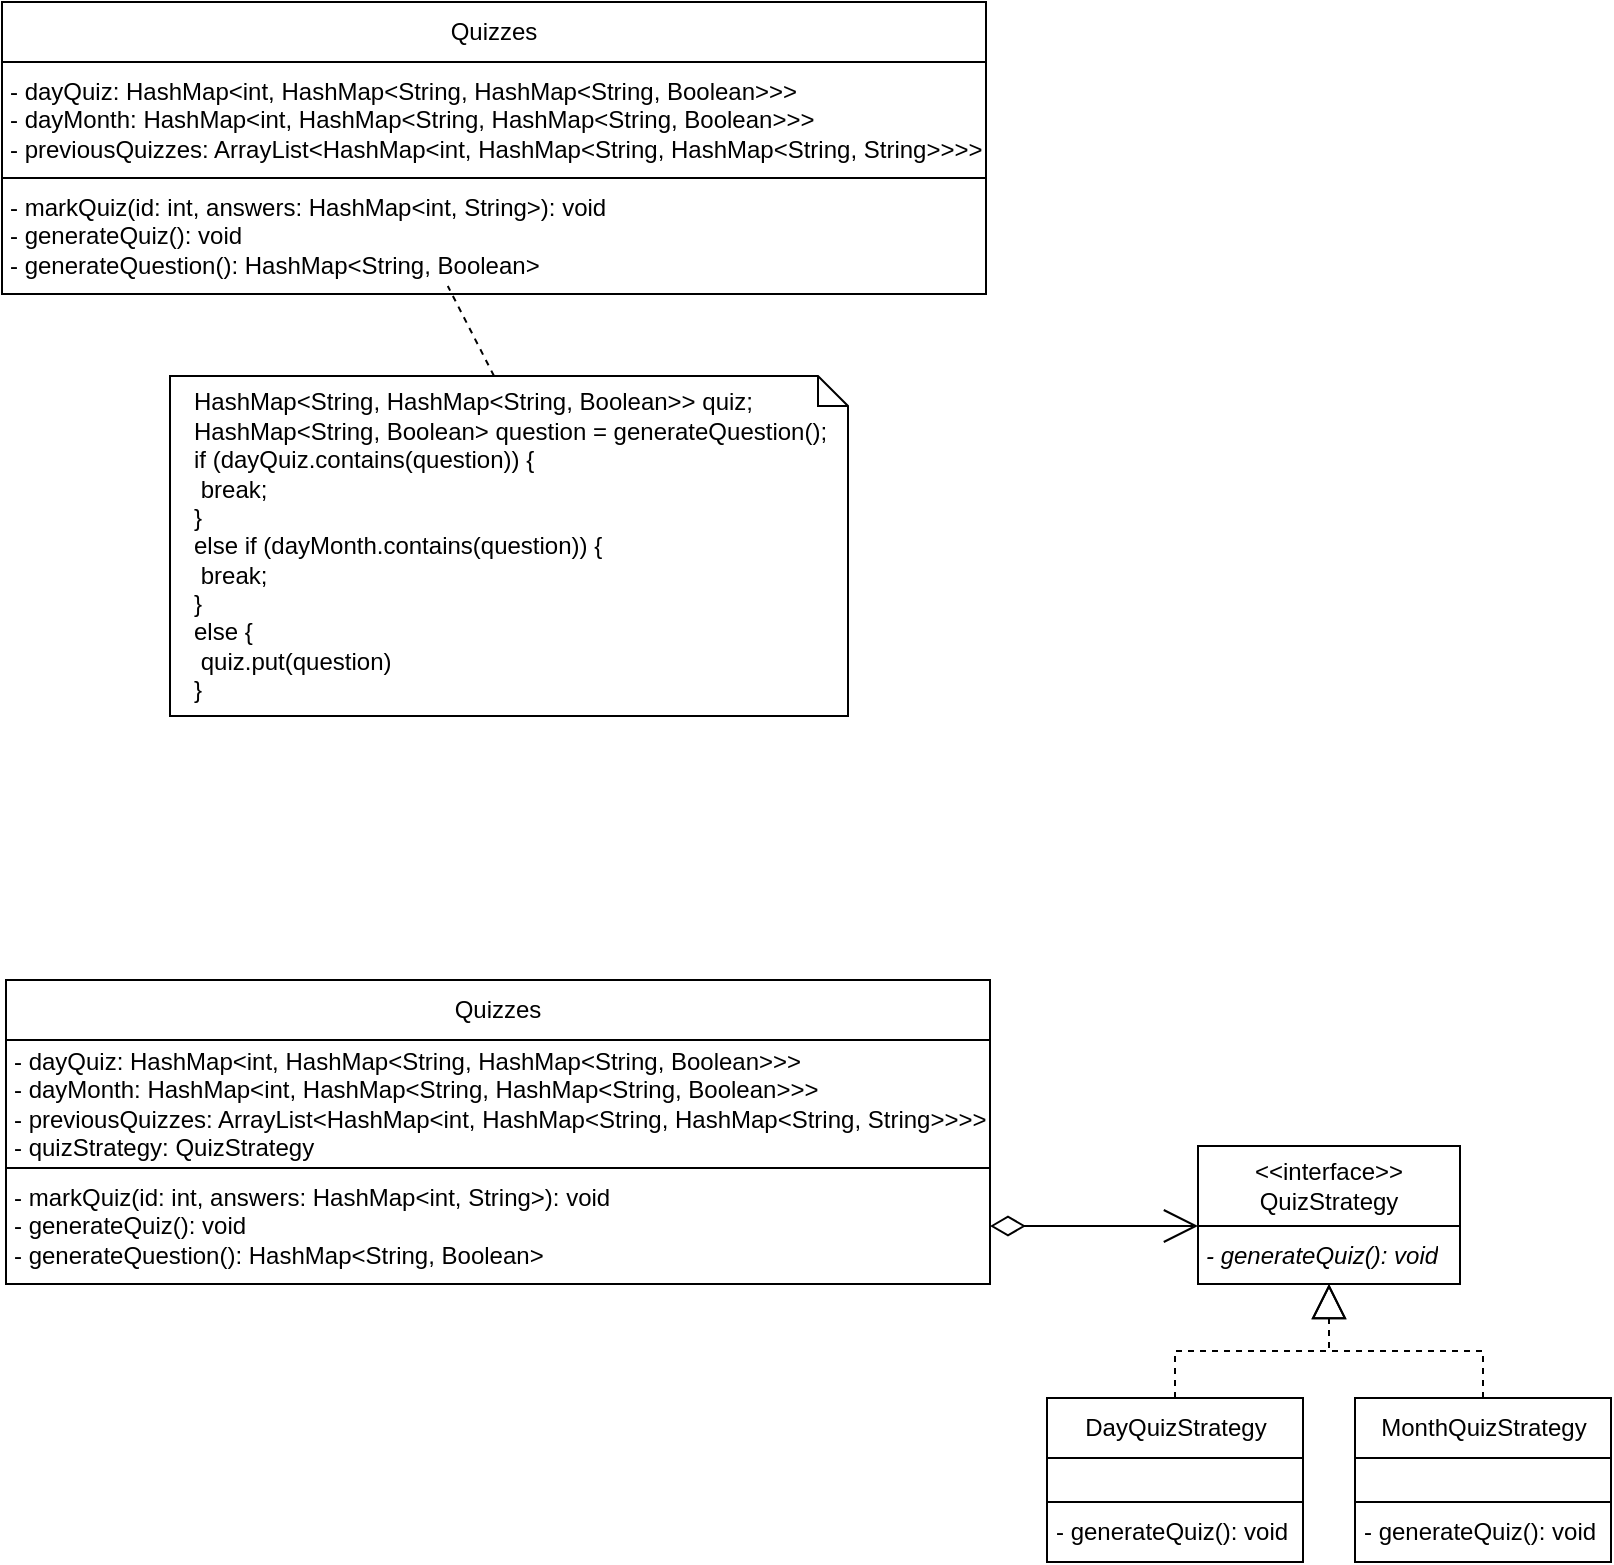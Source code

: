 <mxfile version="20.8.13" type="github">
  <diagram name="Page-1" id="xlT_0RJZ5c4lEZYv1TRu">
    <mxGraphModel dx="2261" dy="756" grid="0" gridSize="10" guides="1" tooltips="1" connect="1" arrows="1" fold="1" page="1" pageScale="1" pageWidth="827" pageHeight="1169" math="0" shadow="0">
      <root>
        <mxCell id="0" />
        <mxCell id="1" parent="0" />
        <mxCell id="6Q4vHjvEwtIpXRmgnlTA-1" value="Quizzes" style="rounded=0;whiteSpace=wrap;html=1;" parent="1" vertex="1">
          <mxGeometry x="-811" y="21" width="492" height="30" as="geometry" />
        </mxCell>
        <mxCell id="6Q4vHjvEwtIpXRmgnlTA-2" value="- dayQuiz: HashMap&amp;lt;int, HashMap&amp;lt;String, HashMap&amp;lt;String, Boolean&amp;gt;&amp;gt;&amp;gt;&lt;br&gt;- dayMonth: HashMap&amp;lt;int, HashMap&amp;lt;String, HashMap&amp;lt;String, Boolean&amp;gt;&amp;gt;&amp;gt;&lt;br&gt;- previousQuizzes: ArrayList&amp;lt;HashMap&amp;lt;int, HashMap&amp;lt;String, HashMap&amp;lt;String, String&amp;gt;&amp;gt;&amp;gt;&amp;gt;" style="rounded=0;whiteSpace=wrap;html=1;align=left;spacingLeft=2;" parent="1" vertex="1">
          <mxGeometry x="-811" y="51" width="492" height="58" as="geometry" />
        </mxCell>
        <mxCell id="6Q4vHjvEwtIpXRmgnlTA-3" value="- markQuiz(id: int, answers: HashMap&amp;lt;int, String&amp;gt;): void&lt;br style=&quot;border-color: var(--border-color); background-color: rgb(255, 255, 255);&quot;&gt;&lt;span style=&quot;background-color: rgb(255, 255, 255);&quot;&gt;- generateQuiz(): void&lt;/span&gt;&lt;br style=&quot;border-color: var(--border-color); background-color: rgb(255, 255, 255);&quot;&gt;&lt;span style=&quot;background-color: rgb(255, 255, 255);&quot;&gt;- generateQuestion(): HashMap&amp;lt;String, Boolean&amp;gt;&amp;nbsp;&lt;/span&gt;" style="rounded=0;whiteSpace=wrap;html=1;align=left;spacingLeft=2;" parent="1" vertex="1">
          <mxGeometry x="-811" y="109" width="492" height="58" as="geometry" />
        </mxCell>
        <mxCell id="6Q4vHjvEwtIpXRmgnlTA-8" value="Quizzes" style="rounded=0;whiteSpace=wrap;html=1;" parent="1" vertex="1">
          <mxGeometry x="-809" y="510" width="492" height="30" as="geometry" />
        </mxCell>
        <mxCell id="6Q4vHjvEwtIpXRmgnlTA-9" value="- dayQuiz: HashMap&amp;lt;int, HashMap&amp;lt;String, HashMap&amp;lt;String, Boolean&amp;gt;&amp;gt;&amp;gt;&lt;br&gt;- dayMonth: HashMap&amp;lt;int, HashMap&amp;lt;String, HashMap&amp;lt;String, Boolean&amp;gt;&amp;gt;&amp;gt;&lt;br&gt;- previousQuizzes: ArrayList&amp;lt;HashMap&amp;lt;int, HashMap&amp;lt;String, HashMap&amp;lt;String, String&amp;gt;&amp;gt;&amp;gt;&amp;gt;&lt;br&gt;- quizStrategy: QuizStrategy" style="rounded=0;whiteSpace=wrap;html=1;align=left;spacingLeft=2;" parent="1" vertex="1">
          <mxGeometry x="-809" y="540" width="492" height="64" as="geometry" />
        </mxCell>
        <mxCell id="6Q4vHjvEwtIpXRmgnlTA-10" value="- markQuiz(id: int, answers: HashMap&amp;lt;int, String&amp;gt;): void&lt;br style=&quot;border-color: var(--border-color); background-color: rgb(255, 255, 255);&quot;&gt;&lt;span style=&quot;background-color: rgb(255, 255, 255);&quot;&gt;- generateQuiz(): void&lt;/span&gt;&lt;br style=&quot;border-color: var(--border-color); background-color: rgb(255, 255, 255);&quot;&gt;&lt;span style=&quot;background-color: rgb(255, 255, 255);&quot;&gt;- generateQuestion(): HashMap&amp;lt;String, Boolean&amp;gt;&amp;nbsp;&lt;/span&gt;" style="rounded=0;whiteSpace=wrap;html=1;align=left;spacingLeft=2;" parent="1" vertex="1">
          <mxGeometry x="-809" y="604" width="492" height="58" as="geometry" />
        </mxCell>
        <mxCell id="6Q4vHjvEwtIpXRmgnlTA-28" style="edgeStyle=orthogonalEdgeStyle;rounded=0;orthogonalLoop=1;jettySize=auto;html=1;entryX=0.5;entryY=1;entryDx=0;entryDy=0;startArrow=none;startFill=0;endArrow=block;endFill=0;startSize=15;endSize=15;dashed=1;" parent="1" source="6Q4vHjvEwtIpXRmgnlTA-15" target="6Q4vHjvEwtIpXRmgnlTA-23" edge="1">
          <mxGeometry relative="1" as="geometry" />
        </mxCell>
        <mxCell id="6Q4vHjvEwtIpXRmgnlTA-15" value="DayQuizStrategy" style="rounded=0;whiteSpace=wrap;html=1;" parent="1" vertex="1">
          <mxGeometry x="-288.5" y="719" width="128" height="30" as="geometry" />
        </mxCell>
        <mxCell id="6Q4vHjvEwtIpXRmgnlTA-17" value="- generateQuiz(): void&lt;span style=&quot;border-color: var(--border-color); background-color: rgb(255, 255, 255);&quot;&gt;&amp;nbsp;&lt;/span&gt;" style="rounded=0;whiteSpace=wrap;html=1;align=left;spacingLeft=2;" parent="1" vertex="1">
          <mxGeometry x="-288.5" y="771" width="128" height="30" as="geometry" />
        </mxCell>
        <mxCell id="6Q4vHjvEwtIpXRmgnlTA-21" value="&amp;lt;&amp;lt;interface&amp;gt;&amp;gt;&lt;br&gt;QuizStrategy" style="rounded=0;whiteSpace=wrap;html=1;" parent="1" vertex="1">
          <mxGeometry x="-213" y="593" width="131" height="40" as="geometry" />
        </mxCell>
        <mxCell id="6Q4vHjvEwtIpXRmgnlTA-22" style="edgeStyle=orthogonalEdgeStyle;rounded=0;orthogonalLoop=1;jettySize=auto;html=1;exitX=0;exitY=0;exitDx=0;exitDy=0;entryX=1;entryY=0.5;entryDx=0;entryDy=0;endArrow=diamondThin;endFill=0;startArrow=open;startFill=0;endSize=15;startSize=15;" parent="1" source="6Q4vHjvEwtIpXRmgnlTA-23" target="6Q4vHjvEwtIpXRmgnlTA-10" edge="1">
          <mxGeometry relative="1" as="geometry">
            <mxPoint x="-317.0" y="633" as="targetPoint" />
            <Array as="points">
              <mxPoint x="-236" y="633" />
              <mxPoint x="-236" y="633" />
            </Array>
          </mxGeometry>
        </mxCell>
        <mxCell id="6Q4vHjvEwtIpXRmgnlTA-23" value="&lt;i&gt;&lt;span style=&quot;background-color: rgb(255, 255, 255);&quot;&gt;- generateQuiz(): void&lt;/span&gt;&lt;span style=&quot;background-color: rgb(255, 255, 255);&quot;&gt;&amp;nbsp;&lt;/span&gt;&lt;/i&gt;" style="rounded=0;whiteSpace=wrap;html=1;align=left;spacingLeft=2;" parent="1" vertex="1">
          <mxGeometry x="-213" y="633" width="131" height="29" as="geometry" />
        </mxCell>
        <mxCell id="6Q4vHjvEwtIpXRmgnlTA-24" value="" style="rounded=0;whiteSpace=wrap;html=1;align=left;spacingLeft=2;" parent="1" vertex="1">
          <mxGeometry x="-288.5" y="749" width="128" height="22" as="geometry" />
        </mxCell>
        <mxCell id="6Q4vHjvEwtIpXRmgnlTA-29" style="edgeStyle=orthogonalEdgeStyle;rounded=0;orthogonalLoop=1;jettySize=auto;html=1;entryX=0.5;entryY=1;entryDx=0;entryDy=0;startArrow=none;startFill=0;endArrow=block;endFill=0;startSize=15;endSize=15;dashed=1;" parent="1" source="6Q4vHjvEwtIpXRmgnlTA-25" target="6Q4vHjvEwtIpXRmgnlTA-23" edge="1">
          <mxGeometry relative="1" as="geometry" />
        </mxCell>
        <mxCell id="6Q4vHjvEwtIpXRmgnlTA-25" value="MonthQuizStrategy" style="rounded=0;whiteSpace=wrap;html=1;" parent="1" vertex="1">
          <mxGeometry x="-134.5" y="719" width="128" height="30" as="geometry" />
        </mxCell>
        <mxCell id="6Q4vHjvEwtIpXRmgnlTA-26" value="- generateQuiz(): void&lt;span style=&quot;border-color: var(--border-color); background-color: rgb(255, 255, 255);&quot;&gt;&amp;nbsp;&lt;/span&gt;" style="rounded=0;whiteSpace=wrap;html=1;align=left;spacingLeft=2;" parent="1" vertex="1">
          <mxGeometry x="-134.5" y="771" width="128" height="30" as="geometry" />
        </mxCell>
        <mxCell id="6Q4vHjvEwtIpXRmgnlTA-27" value="" style="rounded=0;whiteSpace=wrap;html=1;align=left;spacingLeft=2;" parent="1" vertex="1">
          <mxGeometry x="-134.5" y="749" width="128" height="22" as="geometry" />
        </mxCell>
        <mxCell id="HS2NDGdZek1KWslmgQWy-1" value="HashMap&amp;lt;String, HashMap&amp;lt;String, Boolean&amp;gt;&amp;gt; quiz;&lt;br&gt;HashMap&amp;lt;String, Boolean&amp;gt; question = generateQuestion();&amp;nbsp;&lt;br&gt;if (dayQuiz.contains(question)) {&lt;br&gt;&lt;span style=&quot;&quot;&gt; &lt;/span&gt;&lt;span style=&quot;white-space: pre;&quot;&gt; &lt;/span&gt;break;&lt;br&gt;}&lt;br&gt;else if (dayMonth.contains(question)) {&lt;br&gt;&lt;span style=&quot;&quot;&gt; &lt;/span&gt;&lt;span style=&quot;white-space: pre;&quot;&gt; &lt;/span&gt;break;&lt;br&gt;}&lt;br&gt;else {&lt;br&gt;&lt;span style=&quot;white-space: pre;&quot;&gt; &lt;/span&gt;quiz.put(question)&lt;br&gt;}&amp;nbsp;" style="shape=note;size=15;align=left;spacingLeft=10;html=1;whiteSpace=wrap;" vertex="1" parent="1">
          <mxGeometry x="-727" y="208" width="339" height="170" as="geometry" />
        </mxCell>
        <mxCell id="HS2NDGdZek1KWslmgQWy-2" value="" style="edgeStyle=none;endArrow=none;exitX=0;exitY=0;dashed=1;html=1;rounded=0;exitDx=162;exitDy=0;exitPerimeter=0;" edge="1" parent="1" source="HS2NDGdZek1KWslmgQWy-1">
          <mxGeometry x="1" relative="1" as="geometry">
            <mxPoint x="-588.108" y="163" as="targetPoint" />
          </mxGeometry>
        </mxCell>
      </root>
    </mxGraphModel>
  </diagram>
</mxfile>
